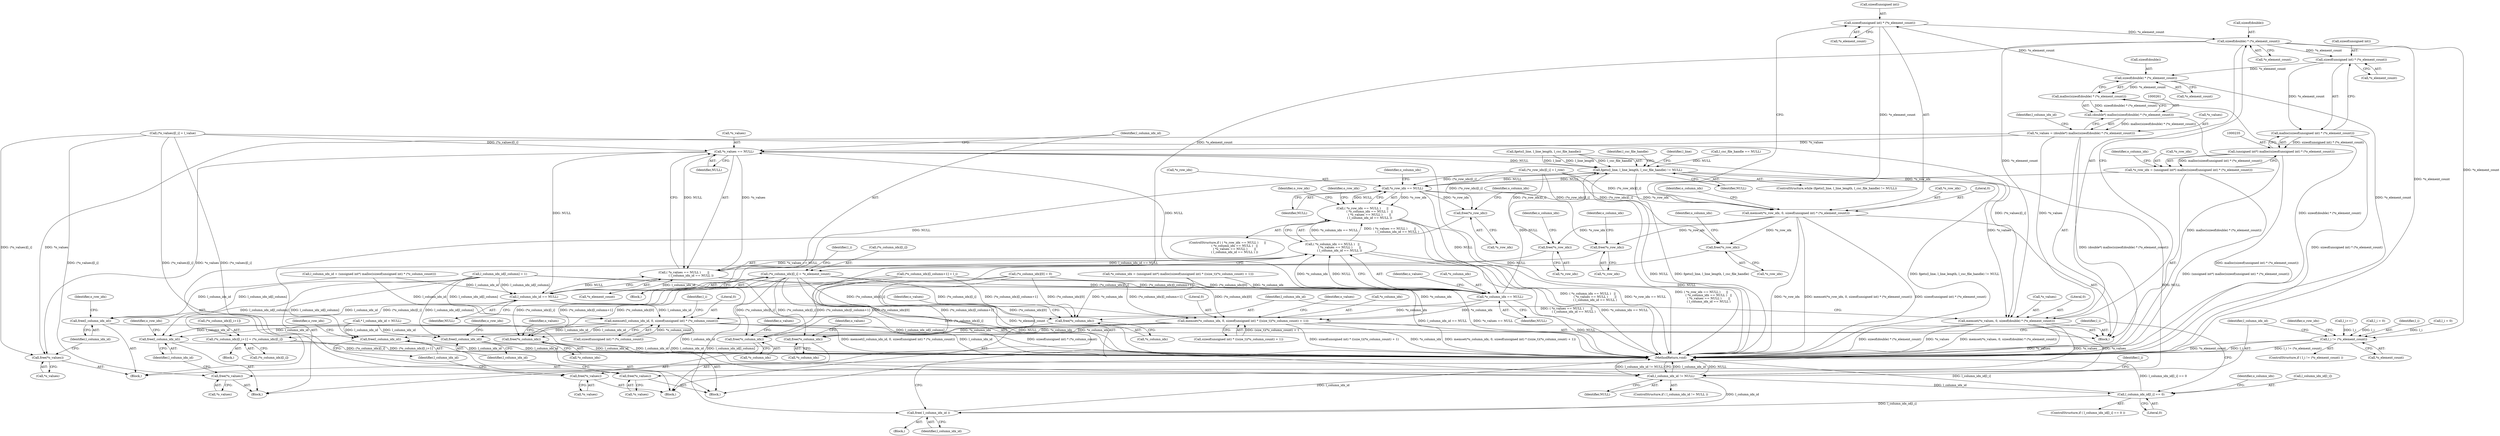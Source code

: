 digraph "0_libxsmm_151481489192e6d1997f8bde52c5c425ea41741d_1@API" {
"1000331" [label="(Call,sizeof(unsigned int) * (*o_element_count))"];
"1000263" [label="(Call,sizeof(double) * (*o_element_count))"];
"1000237" [label="(Call,sizeof(unsigned int) * (*o_element_count))"];
"1000353" [label="(Call,sizeof(double) * (*o_element_count))"];
"1000331" [label="(Call,sizeof(unsigned int) * (*o_element_count))"];
"1000327" [label="(Call,memset(*o_row_idx, 0, sizeof(unsigned int) * (*o_element_count)))"];
"1000177" [label="(Call,free(*o_row_idx))"];
"1000431" [label="(Call,free(*o_row_idx))"];
"1000499" [label="(Call,free(*o_row_idx))"];
"1000236" [label="(Call,malloc(sizeof(unsigned int) * (*o_element_count)))"];
"1000234" [label="(Call,(unsigned int*) malloc(sizeof(unsigned int) * (*o_element_count)))"];
"1000231" [label="(Call,*o_row_idx = (unsigned int*) malloc(sizeof(unsigned int) * (*o_element_count)))"];
"1000280" [label="(Call,*o_row_idx == NULL)"];
"1000164" [label="(Call,fgets(l_line, l_line_length, l_csc_file_handle) != NULL)"];
"1000527" [label="(Call,l_column_idx_id != NULL)"];
"1000543" [label="(Call,l_column_idx_id[l_i] == 0)"];
"1000560" [label="(Call,free( l_column_idx_id ))"];
"1000279" [label="(Call,( *o_row_idx == NULL )      ||\n               ( *o_column_idx == NULL )   ||\n               ( *o_values == NULL )       ||\n               ( l_column_idx_id == NULL ))"];
"1000285" [label="(Call,*o_column_idx == NULL)"];
"1000284" [label="(Call,( *o_column_idx == NULL )   ||\n               ( *o_values == NULL )       ||\n               ( l_column_idx_id == NULL ))"];
"1000290" [label="(Call,*o_values == NULL)"];
"1000289" [label="(Call,( *o_values == NULL )       ||\n               ( l_column_idx_id == NULL ))"];
"1000294" [label="(Call,l_column_idx_id == NULL)"];
"1000307" [label="(Call,free(l_column_idx_id))"];
"1000358" [label="(Call,memset(l_column_idx_id, 0, sizeof(unsigned int) * (*o_column_count)))"];
"1000186" [label="(Call,free(l_column_idx_id))"];
"1000440" [label="(Call,free(l_column_idx_id))"];
"1000508" [label="(Call,free(l_column_idx_id))"];
"1000304" [label="(Call,free(*o_values))"];
"1000349" [label="(Call,memset(*o_values, 0, sizeof(double) * (*o_element_count)))"];
"1000183" [label="(Call,free(*o_values))"];
"1000437" [label="(Call,free(*o_values))"];
"1000505" [label="(Call,free(*o_values))"];
"1000301" [label="(Call,free(*o_column_idx))"];
"1000336" [label="(Call,memset(*o_column_idx, 0, sizeof(unsigned int) * ((size_t)(*o_column_count) + 1)))"];
"1000180" [label="(Call,free(*o_column_idx))"];
"1000434" [label="(Call,free(*o_column_idx))"];
"1000502" [label="(Call,free(*o_column_idx))"];
"1000298" [label="(Call,free(*o_row_idx))"];
"1000262" [label="(Call,malloc(sizeof(double) * (*o_element_count)))"];
"1000260" [label="(Call,(double*) malloc(sizeof(double) * (*o_element_count)))"];
"1000257" [label="(Call,*o_values = (double*) malloc(sizeof(double) * (*o_element_count)))"];
"1000377" [label="(Call,(*o_column_idx)[l_i] = *o_element_count)"];
"1000549" [label="(Call,(*o_column_idx)[l_i+1] = (*o_column_idx)[l_i])"];
"1000494" [label="(Call,l_i != (*o_element_count))"];
"1000508" [label="(Call,free(l_column_idx_id))"];
"1000506" [label="(Call,*o_values)"];
"1000180" [label="(Call,free(*o_column_idx))"];
"1000350" [label="(Call,*o_values)"];
"1000295" [label="(Identifier,l_column_idx_id)"];
"1000441" [label="(Identifier,l_column_idx_id)"];
"1000305" [label="(Call,*o_values)"];
"1000507" [label="(Identifier,o_values)"];
"1000169" [label="(Identifier,NULL)"];
"1000177" [label="(Call,free(*o_row_idx))"];
"1000183" [label="(Call,free(*o_values))"];
"1000552" [label="(Identifier,o_column_idx)"];
"1000542" [label="(ControlStructure,if ( l_column_idx_id[l_i] == 0 ))"];
"1000431" [label="(Call,free(*o_row_idx))"];
"1000190" [label="(Identifier,o_row_idx)"];
"1000368" [label="(Identifier,l_i)"];
"1000483" [label="(Call,(*o_column_idx)[l_column+1] = l_i)"];
"1000308" [label="(Identifier,l_column_idx_id)"];
"1000281" [label="(Call,*o_row_idx)"];
"1000527" [label="(Call,l_column_idx_id != NULL)"];
"1000382" [label="(Call,*o_element_count)"];
"1000269" [label="(Identifier,l_column_idx_id)"];
"1000500" [label="(Call,*o_row_idx)"];
"1000361" [label="(Call,sizeof(unsigned int) * (*o_column_count))"];
"1000376" [label="(Block,)"];
"1000242" [label="(Call,*o_column_idx = (unsigned int*) malloc(sizeof(unsigned int) * ((size_t)(*o_column_count) + 1)))"];
"1000279" [label="(Call,( *o_row_idx == NULL )      ||\n               ( *o_column_idx == NULL )   ||\n               ( *o_values == NULL )       ||\n               ( l_column_idx_id == NULL ))"];
"1000234" [label="(Call,(unsigned int*) malloc(sizeof(unsigned int) * (*o_element_count)))"];
"1000187" [label="(Identifier,l_column_idx_id)"];
"1000336" [label="(Call,memset(*o_column_idx, 0, sizeof(unsigned int) * ((size_t)(*o_column_count) + 1)))"];
"1000288" [label="(Identifier,NULL)"];
"1000294" [label="(Call,l_column_idx_id == NULL)"];
"1000495" [label="(Identifier,l_i)"];
"1000351" [label="(Identifier,o_values)"];
"1000498" [label="(Block,)"];
"1000556" [label="(Call,(*o_column_idx)[l_i])"];
"1000296" [label="(Identifier,NULL)"];
"1000331" [label="(Call,sizeof(unsigned int) * (*o_element_count))"];
"1000543" [label="(Call,l_column_idx_id[l_i] == 0)"];
"1000155" [label="(Call,l_csc_file_handle == NULL)"];
"1000444" [label="(Identifier,o_row_idx)"];
"1000548" [label="(Block,)"];
"1000181" [label="(Call,*o_column_idx)"];
"1000334" [label="(Call,*o_element_count)"];
"1000298" [label="(Call,free(*o_row_idx))"];
"1000360" [label="(Literal,0)"];
"1000300" [label="(Identifier,o_row_idx)"];
"1000430" [label="(Block,)"];
"1000280" [label="(Call,*o_row_idx == NULL)"];
"1000494" [label="(Call,l_i != (*o_element_count))"];
"1000258" [label="(Call,*o_values)"];
"1000352" [label="(Literal,0)"];
"1000560" [label="(Call,free( l_column_idx_id ))"];
"1000340" [label="(Call,sizeof(unsigned int) * ((size_t)(*o_column_count) + 1))"];
"1000390" [label="(Call,l_i = 0)"];
"1000165" [label="(Call,fgets(l_line, l_line_length, l_csc_file_handle))"];
"1000284" [label="(Call,( *o_column_idx == NULL )   ||\n               ( *o_values == NULL )       ||\n               ( l_column_idx_id == NULL ))"];
"1000304" [label="(Call,free(*o_values))"];
"1000533" [label="(Identifier,l_i)"];
"1000434" [label="(Call,free(*o_column_idx))"];
"1000337" [label="(Call,*o_column_idx)"];
"1000332" [label="(Call,sizeof(unsigned int))"];
"1000432" [label="(Call,*o_row_idx)"];
"1000550" [label="(Call,(*o_column_idx)[l_i+1])"];
"1000232" [label="(Call,*o_row_idx)"];
"1000283" [label="(Identifier,NULL)"];
"1000501" [label="(Identifier,o_row_idx)"];
"1000502" [label="(Call,free(*o_column_idx))"];
"1000164" [label="(Call,fgets(l_line, l_line_length, l_csc_file_handle) != NULL)"];
"1000547" [label="(Literal,0)"];
"1000236" [label="(Call,malloc(sizeof(unsigned int) * (*o_element_count)))"];
"1000186" [label="(Call,free(l_column_idx_id))"];
"1000230" [label="(Block,)"];
"1000142" [label="(Call,* l_column_idx_id = NULL)"];
"1000263" [label="(Call,sizeof(double) * (*o_element_count))"];
"1000499" [label="(Call,free(*o_row_idx))"];
"1000540" [label="(Identifier,l_i)"];
"1000384" [label="(Call,(*o_column_idx)[0] = 0)"];
"1000307" [label="(Call,free(l_column_idx_id))"];
"1000303" [label="(Identifier,o_column_idx)"];
"1000375" [label="(Identifier,l_i)"];
"1000231" [label="(Call,*o_row_idx = (unsigned int*) malloc(sizeof(unsigned int) * (*o_element_count)))"];
"1000562" [label="(MethodReturn,void)"];
"1000244" [label="(Identifier,o_column_idx)"];
"1000492" [label="(Identifier,l_csc_file_handle)"];
"1000285" [label="(Call,*o_column_idx == NULL)"];
"1000530" [label="(Block,)"];
"1000526" [label="(ControlStructure,if ( l_column_idx_id != NULL ))"];
"1000476" [label="(Call,l_i++)"];
"1000377" [label="(Call,(*o_column_idx)[l_i] = *o_element_count)"];
"1000260" [label="(Call,(double*) malloc(sizeof(double) * (*o_element_count)))"];
"1000378" [label="(Call,(*o_column_idx)[l_i])"];
"1000509" [label="(Identifier,l_column_idx_id)"];
"1000292" [label="(Identifier,o_values)"];
"1000287" [label="(Identifier,o_column_idx)"];
"1000185" [label="(Identifier,o_values)"];
"1000436" [label="(Identifier,o_column_idx)"];
"1000438" [label="(Call,*o_values)"];
"1000349" [label="(Call,memset(*o_values, 0, sizeof(double) * (*o_element_count)))"];
"1000182" [label="(Identifier,o_column_idx)"];
"1000328" [label="(Call,*o_row_idx)"];
"1000301" [label="(Call,free(*o_column_idx))"];
"1000339" [label="(Literal,0)"];
"1000238" [label="(Call,sizeof(unsigned int))"];
"1000163" [label="(ControlStructure,while (fgets(l_line, l_line_length, l_csc_file_handle) != NULL))"];
"1000330" [label="(Literal,0)"];
"1000237" [label="(Call,sizeof(unsigned int) * (*o_element_count))"];
"1000240" [label="(Call,*o_element_count)"];
"1000293" [label="(Identifier,NULL)"];
"1000327" [label="(Call,memset(*o_row_idx, 0, sizeof(unsigned int) * (*o_element_count)))"];
"1000544" [label="(Call,l_column_idx_id[l_i])"];
"1000338" [label="(Identifier,o_column_idx)"];
"1000356" [label="(Call,*o_element_count)"];
"1000528" [label="(Identifier,l_column_idx_id)"];
"1000529" [label="(Identifier,NULL)"];
"1000266" [label="(Call,*o_element_count)"];
"1000289" [label="(Call,( *o_values == NULL )       ||\n               ( l_column_idx_id == NULL ))"];
"1000512" [label="(Identifier,o_row_idx)"];
"1000437" [label="(Call,free(*o_values))"];
"1000176" [label="(Block,)"];
"1000353" [label="(Call,sizeof(double) * (*o_element_count))"];
"1000184" [label="(Call,*o_values)"];
"1000503" [label="(Call,*o_column_idx)"];
"1000493" [label="(ControlStructure,if ( l_i != (*o_element_count) ))"];
"1000549" [label="(Call,(*o_column_idx)[l_i+1] = (*o_column_idx)[l_i])"];
"1000278" [label="(ControlStructure,if ( ( *o_row_idx == NULL )      ||\n               ( *o_column_idx == NULL )   ||\n               ( *o_values == NULL )       ||\n               ( l_column_idx_id == NULL ) ))"];
"1000478" [label="(Call,l_column_idx_id[l_column] = 1)"];
"1000440" [label="(Call,free(l_column_idx_id))"];
"1000174" [label="(Identifier,l_line)"];
"1000504" [label="(Identifier,o_column_idx)"];
"1000311" [label="(Identifier,o_row_idx)"];
"1000257" [label="(Call,*o_values = (double*) malloc(sizeof(double) * (*o_element_count)))"];
"1000496" [label="(Call,*o_element_count)"];
"1000464" [label="(Call,(*o_row_idx)[l_i] = l_row)"];
"1000262" [label="(Call,malloc(sizeof(double) * (*o_element_count)))"];
"1000302" [label="(Call,*o_column_idx)"];
"1000470" [label="(Call,(*o_values)[l_i] = l_value)"];
"1000561" [label="(Identifier,l_column_idx_id)"];
"1000435" [label="(Call,*o_column_idx)"];
"1000299" [label="(Call,*o_row_idx)"];
"1000297" [label="(Block,)"];
"1000264" [label="(Call,sizeof(double))"];
"1000178" [label="(Call,*o_row_idx)"];
"1000291" [label="(Call,*o_values)"];
"1000286" [label="(Call,*o_column_idx)"];
"1000505" [label="(Call,free(*o_values))"];
"1000290" [label="(Call,*o_values == NULL)"];
"1000306" [label="(Identifier,o_values)"];
"1000329" [label="(Identifier,o_row_idx)"];
"1000146" [label="(Call,l_i = 0)"];
"1000354" [label="(Call,sizeof(double))"];
"1000358" [label="(Call,memset(l_column_idx_id, 0, sizeof(unsigned int) * (*o_column_count)))"];
"1000268" [label="(Call,l_column_idx_id = (unsigned int*) malloc(sizeof(unsigned int) * (*o_column_count)))"];
"1000439" [label="(Identifier,o_values)"];
"1000359" [label="(Identifier,l_column_idx_id)"];
"1000331" -> "1000327"  [label="AST: "];
"1000331" -> "1000334"  [label="CFG: "];
"1000332" -> "1000331"  [label="AST: "];
"1000334" -> "1000331"  [label="AST: "];
"1000327" -> "1000331"  [label="CFG: "];
"1000331" -> "1000327"  [label="DDG: *o_element_count"];
"1000263" -> "1000331"  [label="DDG: *o_element_count"];
"1000331" -> "1000353"  [label="DDG: *o_element_count"];
"1000263" -> "1000262"  [label="AST: "];
"1000263" -> "1000266"  [label="CFG: "];
"1000264" -> "1000263"  [label="AST: "];
"1000266" -> "1000263"  [label="AST: "];
"1000262" -> "1000263"  [label="CFG: "];
"1000263" -> "1000562"  [label="DDG: *o_element_count"];
"1000263" -> "1000262"  [label="DDG: *o_element_count"];
"1000237" -> "1000263"  [label="DDG: *o_element_count"];
"1000237" -> "1000236"  [label="AST: "];
"1000237" -> "1000240"  [label="CFG: "];
"1000238" -> "1000237"  [label="AST: "];
"1000240" -> "1000237"  [label="AST: "];
"1000236" -> "1000237"  [label="CFG: "];
"1000237" -> "1000236"  [label="DDG: *o_element_count"];
"1000353" -> "1000237"  [label="DDG: *o_element_count"];
"1000353" -> "1000349"  [label="AST: "];
"1000353" -> "1000356"  [label="CFG: "];
"1000354" -> "1000353"  [label="AST: "];
"1000356" -> "1000353"  [label="AST: "];
"1000349" -> "1000353"  [label="CFG: "];
"1000353" -> "1000562"  [label="DDG: *o_element_count"];
"1000353" -> "1000349"  [label="DDG: *o_element_count"];
"1000353" -> "1000377"  [label="DDG: *o_element_count"];
"1000353" -> "1000494"  [label="DDG: *o_element_count"];
"1000327" -> "1000230"  [label="AST: "];
"1000328" -> "1000327"  [label="AST: "];
"1000330" -> "1000327"  [label="AST: "];
"1000338" -> "1000327"  [label="CFG: "];
"1000327" -> "1000562"  [label="DDG: sizeof(unsigned int) * (*o_element_count)"];
"1000327" -> "1000562"  [label="DDG: *o_row_idx"];
"1000327" -> "1000562"  [label="DDG: memset(*o_row_idx, 0, sizeof(unsigned int) * (*o_element_count))"];
"1000327" -> "1000177"  [label="DDG: *o_row_idx"];
"1000464" -> "1000327"  [label="DDG: (*o_row_idx)[l_i]"];
"1000280" -> "1000327"  [label="DDG: *o_row_idx"];
"1000327" -> "1000431"  [label="DDG: *o_row_idx"];
"1000327" -> "1000499"  [label="DDG: *o_row_idx"];
"1000177" -> "1000176"  [label="AST: "];
"1000177" -> "1000178"  [label="CFG: "];
"1000178" -> "1000177"  [label="AST: "];
"1000182" -> "1000177"  [label="CFG: "];
"1000464" -> "1000177"  [label="DDG: (*o_row_idx)[l_i]"];
"1000431" -> "1000430"  [label="AST: "];
"1000431" -> "1000432"  [label="CFG: "];
"1000432" -> "1000431"  [label="AST: "];
"1000436" -> "1000431"  [label="CFG: "];
"1000464" -> "1000431"  [label="DDG: (*o_row_idx)[l_i]"];
"1000499" -> "1000498"  [label="AST: "];
"1000499" -> "1000500"  [label="CFG: "];
"1000500" -> "1000499"  [label="AST: "];
"1000504" -> "1000499"  [label="CFG: "];
"1000464" -> "1000499"  [label="DDG: (*o_row_idx)[l_i]"];
"1000236" -> "1000234"  [label="AST: "];
"1000234" -> "1000236"  [label="CFG: "];
"1000236" -> "1000562"  [label="DDG: sizeof(unsigned int) * (*o_element_count)"];
"1000236" -> "1000234"  [label="DDG: sizeof(unsigned int) * (*o_element_count)"];
"1000234" -> "1000231"  [label="AST: "];
"1000235" -> "1000234"  [label="AST: "];
"1000231" -> "1000234"  [label="CFG: "];
"1000234" -> "1000562"  [label="DDG: malloc(sizeof(unsigned int) * (*o_element_count))"];
"1000234" -> "1000231"  [label="DDG: malloc(sizeof(unsigned int) * (*o_element_count))"];
"1000231" -> "1000230"  [label="AST: "];
"1000232" -> "1000231"  [label="AST: "];
"1000244" -> "1000231"  [label="CFG: "];
"1000231" -> "1000562"  [label="DDG: (unsigned int*) malloc(sizeof(unsigned int) * (*o_element_count))"];
"1000231" -> "1000280"  [label="DDG: *o_row_idx"];
"1000280" -> "1000279"  [label="AST: "];
"1000280" -> "1000283"  [label="CFG: "];
"1000281" -> "1000280"  [label="AST: "];
"1000283" -> "1000280"  [label="AST: "];
"1000287" -> "1000280"  [label="CFG: "];
"1000279" -> "1000280"  [label="CFG: "];
"1000280" -> "1000562"  [label="DDG: NULL"];
"1000280" -> "1000164"  [label="DDG: NULL"];
"1000280" -> "1000279"  [label="DDG: *o_row_idx"];
"1000280" -> "1000279"  [label="DDG: NULL"];
"1000464" -> "1000280"  [label="DDG: (*o_row_idx)[l_i]"];
"1000164" -> "1000280"  [label="DDG: NULL"];
"1000280" -> "1000285"  [label="DDG: NULL"];
"1000280" -> "1000298"  [label="DDG: *o_row_idx"];
"1000164" -> "1000163"  [label="AST: "];
"1000164" -> "1000169"  [label="CFG: "];
"1000165" -> "1000164"  [label="AST: "];
"1000169" -> "1000164"  [label="AST: "];
"1000174" -> "1000164"  [label="CFG: "];
"1000492" -> "1000164"  [label="CFG: "];
"1000164" -> "1000562"  [label="DDG: fgets(l_line, l_line_length, l_csc_file_handle) != NULL"];
"1000164" -> "1000562"  [label="DDG: NULL"];
"1000164" -> "1000562"  [label="DDG: fgets(l_line, l_line_length, l_csc_file_handle)"];
"1000165" -> "1000164"  [label="DDG: l_line"];
"1000165" -> "1000164"  [label="DDG: l_line_length"];
"1000165" -> "1000164"  [label="DDG: l_csc_file_handle"];
"1000285" -> "1000164"  [label="DDG: NULL"];
"1000290" -> "1000164"  [label="DDG: NULL"];
"1000294" -> "1000164"  [label="DDG: NULL"];
"1000155" -> "1000164"  [label="DDG: NULL"];
"1000164" -> "1000527"  [label="DDG: NULL"];
"1000527" -> "1000526"  [label="AST: "];
"1000527" -> "1000529"  [label="CFG: "];
"1000528" -> "1000527"  [label="AST: "];
"1000529" -> "1000527"  [label="AST: "];
"1000533" -> "1000527"  [label="CFG: "];
"1000562" -> "1000527"  [label="CFG: "];
"1000527" -> "1000562"  [label="DDG: l_column_idx_id"];
"1000527" -> "1000562"  [label="DDG: NULL"];
"1000527" -> "1000562"  [label="DDG: l_column_idx_id != NULL"];
"1000478" -> "1000527"  [label="DDG: l_column_idx_id[l_column]"];
"1000142" -> "1000527"  [label="DDG: l_column_idx_id"];
"1000358" -> "1000527"  [label="DDG: l_column_idx_id"];
"1000527" -> "1000543"  [label="DDG: l_column_idx_id"];
"1000527" -> "1000560"  [label="DDG: l_column_idx_id"];
"1000543" -> "1000542"  [label="AST: "];
"1000543" -> "1000547"  [label="CFG: "];
"1000544" -> "1000543"  [label="AST: "];
"1000547" -> "1000543"  [label="AST: "];
"1000552" -> "1000543"  [label="CFG: "];
"1000540" -> "1000543"  [label="CFG: "];
"1000543" -> "1000562"  [label="DDG: l_column_idx_id[l_i] == 0"];
"1000543" -> "1000562"  [label="DDG: l_column_idx_id[l_i]"];
"1000543" -> "1000560"  [label="DDG: l_column_idx_id[l_i]"];
"1000560" -> "1000530"  [label="AST: "];
"1000560" -> "1000561"  [label="CFG: "];
"1000561" -> "1000560"  [label="AST: "];
"1000562" -> "1000560"  [label="CFG: "];
"1000560" -> "1000562"  [label="DDG: l_column_idx_id"];
"1000478" -> "1000560"  [label="DDG: l_column_idx_id[l_column]"];
"1000279" -> "1000278"  [label="AST: "];
"1000279" -> "1000284"  [label="CFG: "];
"1000284" -> "1000279"  [label="AST: "];
"1000300" -> "1000279"  [label="CFG: "];
"1000329" -> "1000279"  [label="CFG: "];
"1000279" -> "1000562"  [label="DDG: ( *o_column_idx == NULL )   ||\n               ( *o_values == NULL )       ||\n               ( l_column_idx_id == NULL )"];
"1000279" -> "1000562"  [label="DDG: *o_row_idx == NULL"];
"1000279" -> "1000562"  [label="DDG: ( *o_row_idx == NULL )      ||\n               ( *o_column_idx == NULL )   ||\n               ( *o_values == NULL )       ||\n               ( l_column_idx_id == NULL )"];
"1000284" -> "1000279"  [label="DDG: *o_column_idx == NULL"];
"1000284" -> "1000279"  [label="DDG: ( *o_values == NULL )       ||\n               ( l_column_idx_id == NULL )"];
"1000285" -> "1000284"  [label="AST: "];
"1000285" -> "1000288"  [label="CFG: "];
"1000286" -> "1000285"  [label="AST: "];
"1000288" -> "1000285"  [label="AST: "];
"1000292" -> "1000285"  [label="CFG: "];
"1000284" -> "1000285"  [label="CFG: "];
"1000285" -> "1000562"  [label="DDG: NULL"];
"1000285" -> "1000284"  [label="DDG: *o_column_idx"];
"1000285" -> "1000284"  [label="DDG: NULL"];
"1000377" -> "1000285"  [label="DDG: (*o_column_idx)[l_i]"];
"1000483" -> "1000285"  [label="DDG: (*o_column_idx)[l_column+1]"];
"1000242" -> "1000285"  [label="DDG: *o_column_idx"];
"1000384" -> "1000285"  [label="DDG: (*o_column_idx)[0]"];
"1000285" -> "1000290"  [label="DDG: NULL"];
"1000285" -> "1000301"  [label="DDG: *o_column_idx"];
"1000285" -> "1000336"  [label="DDG: *o_column_idx"];
"1000284" -> "1000289"  [label="CFG: "];
"1000289" -> "1000284"  [label="AST: "];
"1000284" -> "1000562"  [label="DDG: *o_column_idx == NULL"];
"1000284" -> "1000562"  [label="DDG: ( *o_values == NULL )       ||\n               ( l_column_idx_id == NULL )"];
"1000289" -> "1000284"  [label="DDG: *o_values == NULL"];
"1000289" -> "1000284"  [label="DDG: l_column_idx_id == NULL"];
"1000290" -> "1000289"  [label="AST: "];
"1000290" -> "1000293"  [label="CFG: "];
"1000291" -> "1000290"  [label="AST: "];
"1000293" -> "1000290"  [label="AST: "];
"1000295" -> "1000290"  [label="CFG: "];
"1000289" -> "1000290"  [label="CFG: "];
"1000290" -> "1000562"  [label="DDG: NULL"];
"1000290" -> "1000289"  [label="DDG: *o_values"];
"1000290" -> "1000289"  [label="DDG: NULL"];
"1000257" -> "1000290"  [label="DDG: *o_values"];
"1000470" -> "1000290"  [label="DDG: (*o_values)[l_i]"];
"1000290" -> "1000294"  [label="DDG: NULL"];
"1000290" -> "1000304"  [label="DDG: *o_values"];
"1000290" -> "1000349"  [label="DDG: *o_values"];
"1000289" -> "1000294"  [label="CFG: "];
"1000294" -> "1000289"  [label="AST: "];
"1000289" -> "1000562"  [label="DDG: l_column_idx_id == NULL"];
"1000289" -> "1000562"  [label="DDG: *o_values == NULL"];
"1000294" -> "1000289"  [label="DDG: l_column_idx_id"];
"1000294" -> "1000289"  [label="DDG: NULL"];
"1000294" -> "1000296"  [label="CFG: "];
"1000295" -> "1000294"  [label="AST: "];
"1000296" -> "1000294"  [label="AST: "];
"1000294" -> "1000562"  [label="DDG: NULL"];
"1000268" -> "1000294"  [label="DDG: l_column_idx_id"];
"1000478" -> "1000294"  [label="DDG: l_column_idx_id[l_column]"];
"1000294" -> "1000307"  [label="DDG: l_column_idx_id"];
"1000294" -> "1000358"  [label="DDG: l_column_idx_id"];
"1000307" -> "1000297"  [label="AST: "];
"1000307" -> "1000308"  [label="CFG: "];
"1000308" -> "1000307"  [label="AST: "];
"1000311" -> "1000307"  [label="CFG: "];
"1000307" -> "1000562"  [label="DDG: l_column_idx_id"];
"1000268" -> "1000307"  [label="DDG: l_column_idx_id"];
"1000478" -> "1000307"  [label="DDG: l_column_idx_id[l_column]"];
"1000358" -> "1000230"  [label="AST: "];
"1000358" -> "1000361"  [label="CFG: "];
"1000359" -> "1000358"  [label="AST: "];
"1000360" -> "1000358"  [label="AST: "];
"1000361" -> "1000358"  [label="AST: "];
"1000368" -> "1000358"  [label="CFG: "];
"1000358" -> "1000562"  [label="DDG: sizeof(unsigned int) * (*o_column_count)"];
"1000358" -> "1000562"  [label="DDG: memset(l_column_idx_id, 0, sizeof(unsigned int) * (*o_column_count))"];
"1000358" -> "1000562"  [label="DDG: l_column_idx_id"];
"1000358" -> "1000186"  [label="DDG: l_column_idx_id"];
"1000268" -> "1000358"  [label="DDG: l_column_idx_id"];
"1000478" -> "1000358"  [label="DDG: l_column_idx_id[l_column]"];
"1000361" -> "1000358"  [label="DDG: *o_column_count"];
"1000358" -> "1000440"  [label="DDG: l_column_idx_id"];
"1000358" -> "1000508"  [label="DDG: l_column_idx_id"];
"1000186" -> "1000176"  [label="AST: "];
"1000186" -> "1000187"  [label="CFG: "];
"1000187" -> "1000186"  [label="AST: "];
"1000190" -> "1000186"  [label="CFG: "];
"1000186" -> "1000562"  [label="DDG: l_column_idx_id"];
"1000478" -> "1000186"  [label="DDG: l_column_idx_id[l_column]"];
"1000142" -> "1000186"  [label="DDG: l_column_idx_id"];
"1000440" -> "1000430"  [label="AST: "];
"1000440" -> "1000441"  [label="CFG: "];
"1000441" -> "1000440"  [label="AST: "];
"1000444" -> "1000440"  [label="CFG: "];
"1000440" -> "1000562"  [label="DDG: l_column_idx_id"];
"1000478" -> "1000440"  [label="DDG: l_column_idx_id[l_column]"];
"1000142" -> "1000440"  [label="DDG: l_column_idx_id"];
"1000508" -> "1000498"  [label="AST: "];
"1000508" -> "1000509"  [label="CFG: "];
"1000509" -> "1000508"  [label="AST: "];
"1000512" -> "1000508"  [label="CFG: "];
"1000508" -> "1000562"  [label="DDG: l_column_idx_id"];
"1000478" -> "1000508"  [label="DDG: l_column_idx_id[l_column]"];
"1000142" -> "1000508"  [label="DDG: l_column_idx_id"];
"1000304" -> "1000297"  [label="AST: "];
"1000304" -> "1000305"  [label="CFG: "];
"1000305" -> "1000304"  [label="AST: "];
"1000308" -> "1000304"  [label="CFG: "];
"1000257" -> "1000304"  [label="DDG: *o_values"];
"1000470" -> "1000304"  [label="DDG: (*o_values)[l_i]"];
"1000349" -> "1000230"  [label="AST: "];
"1000350" -> "1000349"  [label="AST: "];
"1000352" -> "1000349"  [label="AST: "];
"1000359" -> "1000349"  [label="CFG: "];
"1000349" -> "1000562"  [label="DDG: memset(*o_values, 0, sizeof(double) * (*o_element_count))"];
"1000349" -> "1000562"  [label="DDG: sizeof(double) * (*o_element_count)"];
"1000349" -> "1000562"  [label="DDG: *o_values"];
"1000349" -> "1000183"  [label="DDG: *o_values"];
"1000257" -> "1000349"  [label="DDG: *o_values"];
"1000470" -> "1000349"  [label="DDG: (*o_values)[l_i]"];
"1000349" -> "1000437"  [label="DDG: *o_values"];
"1000349" -> "1000505"  [label="DDG: *o_values"];
"1000183" -> "1000176"  [label="AST: "];
"1000183" -> "1000184"  [label="CFG: "];
"1000184" -> "1000183"  [label="AST: "];
"1000187" -> "1000183"  [label="CFG: "];
"1000470" -> "1000183"  [label="DDG: (*o_values)[l_i]"];
"1000437" -> "1000430"  [label="AST: "];
"1000437" -> "1000438"  [label="CFG: "];
"1000438" -> "1000437"  [label="AST: "];
"1000441" -> "1000437"  [label="CFG: "];
"1000470" -> "1000437"  [label="DDG: (*o_values)[l_i]"];
"1000505" -> "1000498"  [label="AST: "];
"1000505" -> "1000506"  [label="CFG: "];
"1000506" -> "1000505"  [label="AST: "];
"1000509" -> "1000505"  [label="CFG: "];
"1000470" -> "1000505"  [label="DDG: (*o_values)[l_i]"];
"1000301" -> "1000297"  [label="AST: "];
"1000301" -> "1000302"  [label="CFG: "];
"1000302" -> "1000301"  [label="AST: "];
"1000306" -> "1000301"  [label="CFG: "];
"1000377" -> "1000301"  [label="DDG: (*o_column_idx)[l_i]"];
"1000483" -> "1000301"  [label="DDG: (*o_column_idx)[l_column+1]"];
"1000242" -> "1000301"  [label="DDG: *o_column_idx"];
"1000384" -> "1000301"  [label="DDG: (*o_column_idx)[0]"];
"1000336" -> "1000230"  [label="AST: "];
"1000336" -> "1000340"  [label="CFG: "];
"1000337" -> "1000336"  [label="AST: "];
"1000339" -> "1000336"  [label="AST: "];
"1000340" -> "1000336"  [label="AST: "];
"1000351" -> "1000336"  [label="CFG: "];
"1000336" -> "1000562"  [label="DDG: memset(*o_column_idx, 0, sizeof(unsigned int) * ((size_t)(*o_column_count) + 1))"];
"1000336" -> "1000562"  [label="DDG: sizeof(unsigned int) * ((size_t)(*o_column_count) + 1)"];
"1000336" -> "1000562"  [label="DDG: *o_column_idx"];
"1000336" -> "1000180"  [label="DDG: *o_column_idx"];
"1000377" -> "1000336"  [label="DDG: (*o_column_idx)[l_i]"];
"1000483" -> "1000336"  [label="DDG: (*o_column_idx)[l_column+1]"];
"1000242" -> "1000336"  [label="DDG: *o_column_idx"];
"1000384" -> "1000336"  [label="DDG: (*o_column_idx)[0]"];
"1000340" -> "1000336"  [label="DDG: (size_t)(*o_column_count) + 1"];
"1000336" -> "1000434"  [label="DDG: *o_column_idx"];
"1000336" -> "1000502"  [label="DDG: *o_column_idx"];
"1000180" -> "1000176"  [label="AST: "];
"1000180" -> "1000181"  [label="CFG: "];
"1000181" -> "1000180"  [label="AST: "];
"1000185" -> "1000180"  [label="CFG: "];
"1000377" -> "1000180"  [label="DDG: (*o_column_idx)[l_i]"];
"1000384" -> "1000180"  [label="DDG: (*o_column_idx)[0]"];
"1000483" -> "1000180"  [label="DDG: (*o_column_idx)[l_column+1]"];
"1000434" -> "1000430"  [label="AST: "];
"1000434" -> "1000435"  [label="CFG: "];
"1000435" -> "1000434"  [label="AST: "];
"1000439" -> "1000434"  [label="CFG: "];
"1000377" -> "1000434"  [label="DDG: (*o_column_idx)[l_i]"];
"1000384" -> "1000434"  [label="DDG: (*o_column_idx)[0]"];
"1000483" -> "1000434"  [label="DDG: (*o_column_idx)[l_column+1]"];
"1000502" -> "1000498"  [label="AST: "];
"1000502" -> "1000503"  [label="CFG: "];
"1000503" -> "1000502"  [label="AST: "];
"1000507" -> "1000502"  [label="CFG: "];
"1000377" -> "1000502"  [label="DDG: (*o_column_idx)[l_i]"];
"1000384" -> "1000502"  [label="DDG: (*o_column_idx)[0]"];
"1000483" -> "1000502"  [label="DDG: (*o_column_idx)[l_column+1]"];
"1000298" -> "1000297"  [label="AST: "];
"1000298" -> "1000299"  [label="CFG: "];
"1000299" -> "1000298"  [label="AST: "];
"1000303" -> "1000298"  [label="CFG: "];
"1000464" -> "1000298"  [label="DDG: (*o_row_idx)[l_i]"];
"1000262" -> "1000260"  [label="AST: "];
"1000260" -> "1000262"  [label="CFG: "];
"1000262" -> "1000562"  [label="DDG: sizeof(double) * (*o_element_count)"];
"1000262" -> "1000260"  [label="DDG: sizeof(double) * (*o_element_count)"];
"1000260" -> "1000257"  [label="AST: "];
"1000261" -> "1000260"  [label="AST: "];
"1000257" -> "1000260"  [label="CFG: "];
"1000260" -> "1000562"  [label="DDG: malloc(sizeof(double) * (*o_element_count))"];
"1000260" -> "1000257"  [label="DDG: malloc(sizeof(double) * (*o_element_count))"];
"1000257" -> "1000230"  [label="AST: "];
"1000258" -> "1000257"  [label="AST: "];
"1000269" -> "1000257"  [label="CFG: "];
"1000257" -> "1000562"  [label="DDG: (double*) malloc(sizeof(double) * (*o_element_count))"];
"1000377" -> "1000376"  [label="AST: "];
"1000377" -> "1000382"  [label="CFG: "];
"1000378" -> "1000377"  [label="AST: "];
"1000382" -> "1000377"  [label="AST: "];
"1000375" -> "1000377"  [label="CFG: "];
"1000377" -> "1000562"  [label="DDG: (*o_column_idx)[l_i]"];
"1000377" -> "1000562"  [label="DDG: *o_element_count"];
"1000377" -> "1000549"  [label="DDG: (*o_column_idx)[l_i]"];
"1000549" -> "1000548"  [label="AST: "];
"1000549" -> "1000556"  [label="CFG: "];
"1000550" -> "1000549"  [label="AST: "];
"1000556" -> "1000549"  [label="AST: "];
"1000540" -> "1000549"  [label="CFG: "];
"1000549" -> "1000562"  [label="DDG: (*o_column_idx)[l_i+1]"];
"1000549" -> "1000562"  [label="DDG: (*o_column_idx)[l_i]"];
"1000494" -> "1000493"  [label="AST: "];
"1000494" -> "1000496"  [label="CFG: "];
"1000495" -> "1000494"  [label="AST: "];
"1000496" -> "1000494"  [label="AST: "];
"1000501" -> "1000494"  [label="CFG: "];
"1000528" -> "1000494"  [label="CFG: "];
"1000494" -> "1000562"  [label="DDG: l_i != (*o_element_count)"];
"1000494" -> "1000562"  [label="DDG: *o_element_count"];
"1000494" -> "1000562"  [label="DDG: l_i"];
"1000390" -> "1000494"  [label="DDG: l_i"];
"1000146" -> "1000494"  [label="DDG: l_i"];
"1000476" -> "1000494"  [label="DDG: l_i"];
}
